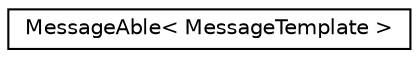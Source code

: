 digraph "Graphical Class Hierarchy"
{
  edge [fontname="Helvetica",fontsize="10",labelfontname="Helvetica",labelfontsize="10"];
  node [fontname="Helvetica",fontsize="10",shape=record];
  rankdir="LR";
  Node0 [label="MessageAble\< MessageTemplate \>",height=0.2,width=0.4,color="black", fillcolor="white", style="filled",URL="$classMessageAble.html"];
}
